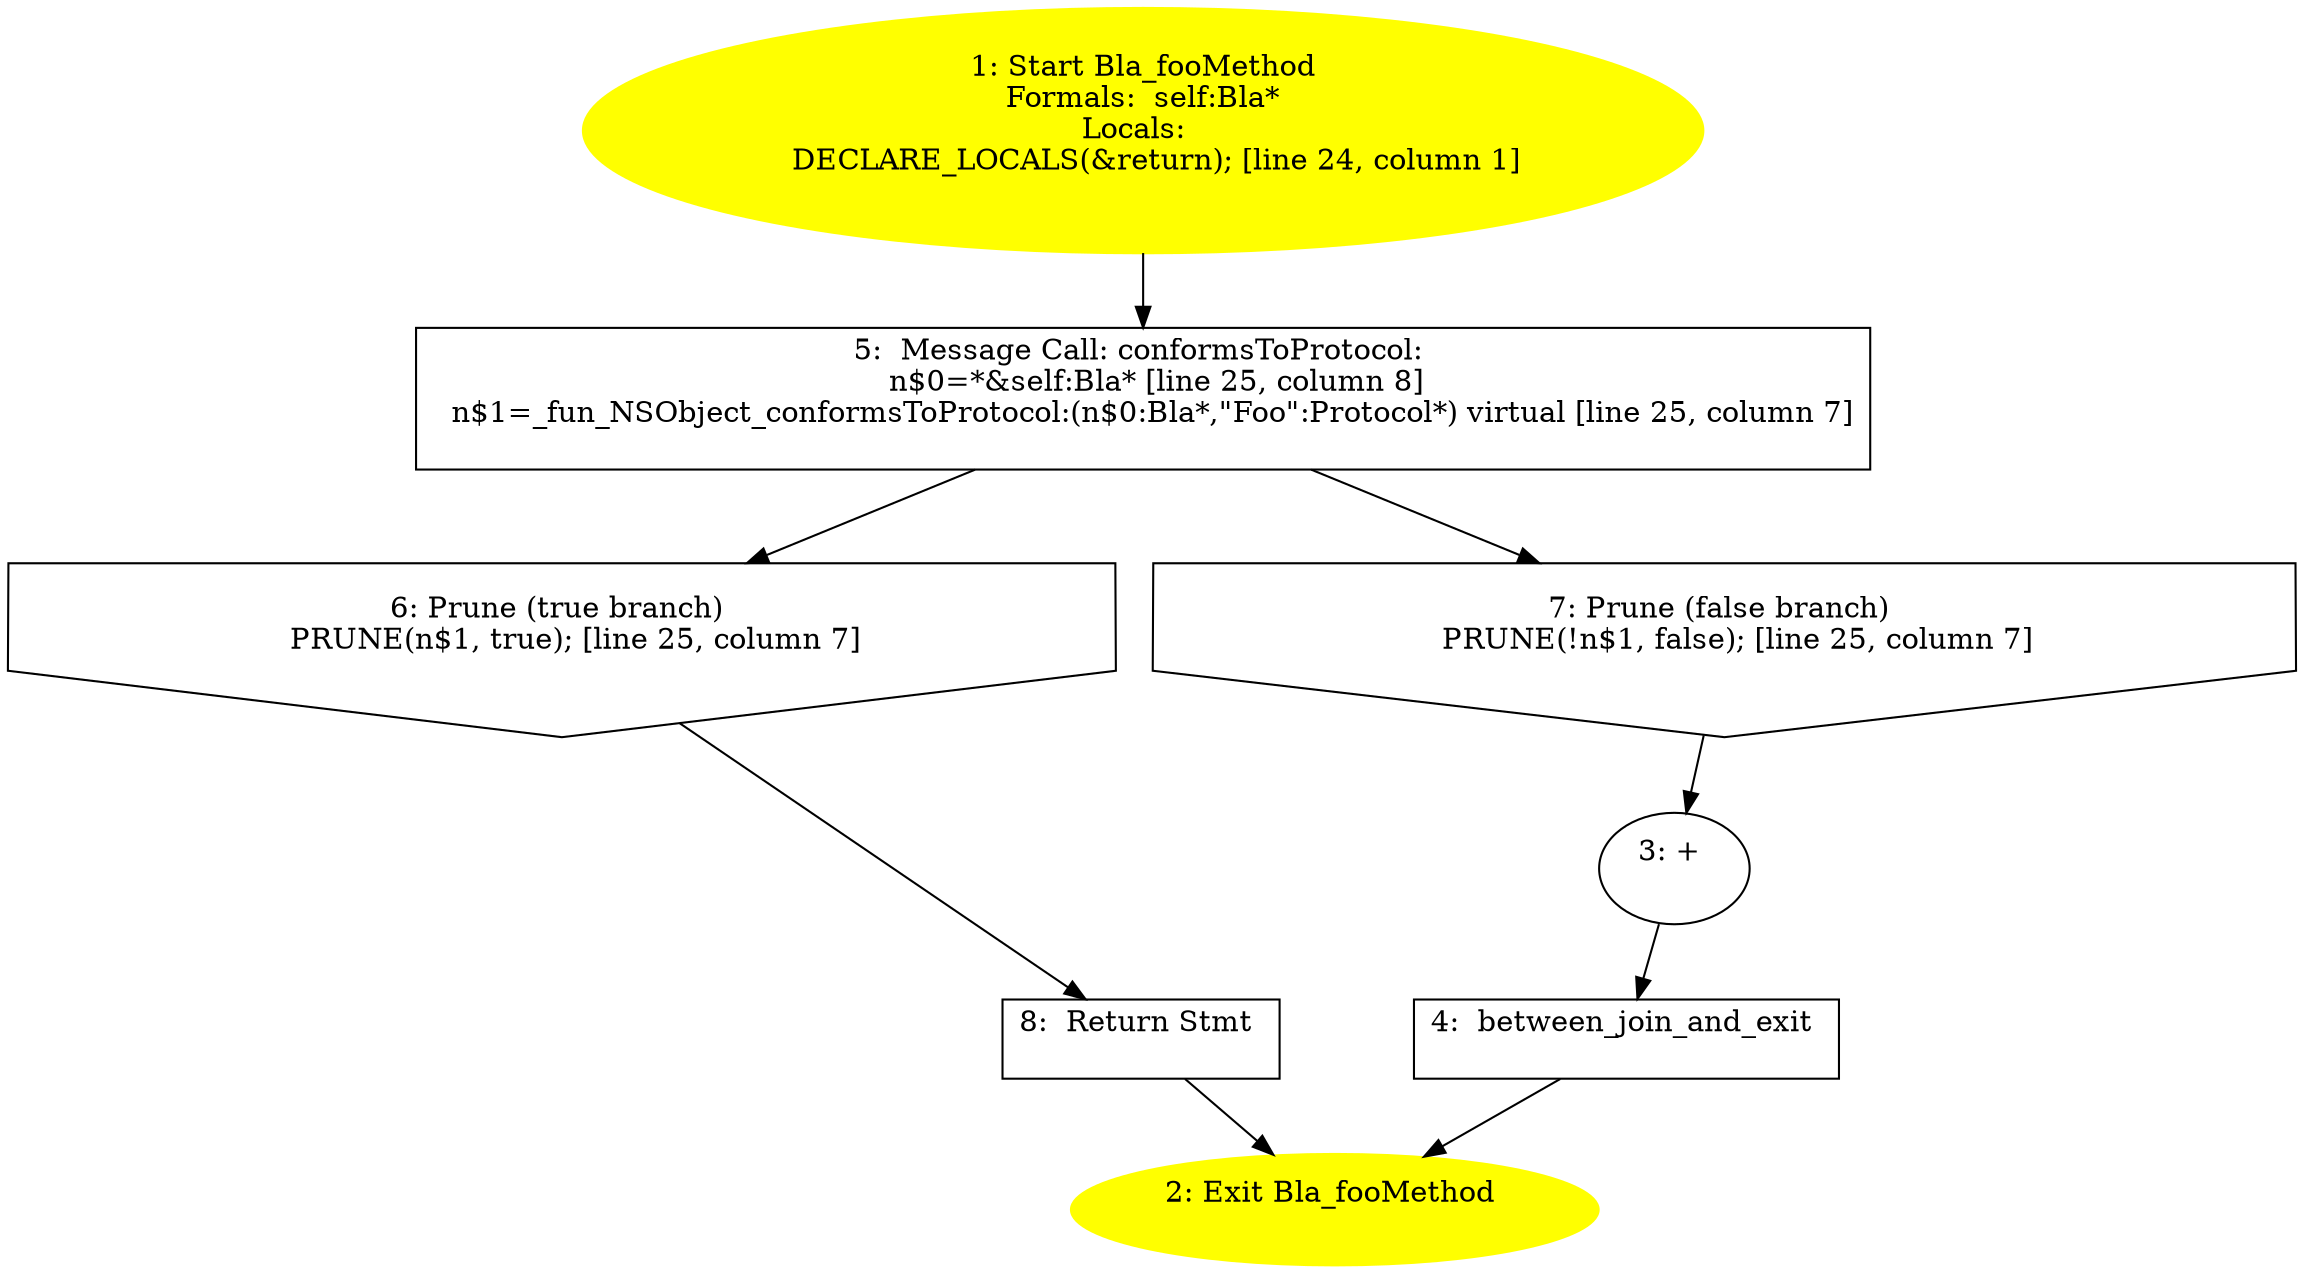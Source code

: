/* @generated */
digraph cfg {
"fooMethod#Bla#instance.d982e99c073f2d30dc24c41bb29add6a_1" [label="1: Start Bla_fooMethod\nFormals:  self:Bla*\nLocals:  \n   DECLARE_LOCALS(&return); [line 24, column 1]\n " color=yellow style=filled]
	

	 "fooMethod#Bla#instance.d982e99c073f2d30dc24c41bb29add6a_1" -> "fooMethod#Bla#instance.d982e99c073f2d30dc24c41bb29add6a_5" ;
"fooMethod#Bla#instance.d982e99c073f2d30dc24c41bb29add6a_2" [label="2: Exit Bla_fooMethod \n  " color=yellow style=filled]
	

"fooMethod#Bla#instance.d982e99c073f2d30dc24c41bb29add6a_3" [label="3: + \n  " ]
	

	 "fooMethod#Bla#instance.d982e99c073f2d30dc24c41bb29add6a_3" -> "fooMethod#Bla#instance.d982e99c073f2d30dc24c41bb29add6a_4" ;
"fooMethod#Bla#instance.d982e99c073f2d30dc24c41bb29add6a_4" [label="4:  between_join_and_exit \n  " shape="box"]
	

	 "fooMethod#Bla#instance.d982e99c073f2d30dc24c41bb29add6a_4" -> "fooMethod#Bla#instance.d982e99c073f2d30dc24c41bb29add6a_2" ;
"fooMethod#Bla#instance.d982e99c073f2d30dc24c41bb29add6a_5" [label="5:  Message Call: conformsToProtocol: \n   n$0=*&self:Bla* [line 25, column 8]\n  n$1=_fun_NSObject_conformsToProtocol:(n$0:Bla*,\"Foo\":Protocol*) virtual [line 25, column 7]\n " shape="box"]
	

	 "fooMethod#Bla#instance.d982e99c073f2d30dc24c41bb29add6a_5" -> "fooMethod#Bla#instance.d982e99c073f2d30dc24c41bb29add6a_6" ;
	 "fooMethod#Bla#instance.d982e99c073f2d30dc24c41bb29add6a_5" -> "fooMethod#Bla#instance.d982e99c073f2d30dc24c41bb29add6a_7" ;
"fooMethod#Bla#instance.d982e99c073f2d30dc24c41bb29add6a_6" [label="6: Prune (true branch) \n   PRUNE(n$1, true); [line 25, column 7]\n " shape="invhouse"]
	

	 "fooMethod#Bla#instance.d982e99c073f2d30dc24c41bb29add6a_6" -> "fooMethod#Bla#instance.d982e99c073f2d30dc24c41bb29add6a_8" ;
"fooMethod#Bla#instance.d982e99c073f2d30dc24c41bb29add6a_7" [label="7: Prune (false branch) \n   PRUNE(!n$1, false); [line 25, column 7]\n " shape="invhouse"]
	

	 "fooMethod#Bla#instance.d982e99c073f2d30dc24c41bb29add6a_7" -> "fooMethod#Bla#instance.d982e99c073f2d30dc24c41bb29add6a_3" ;
"fooMethod#Bla#instance.d982e99c073f2d30dc24c41bb29add6a_8" [label="8:  Return Stmt \n  " shape="box"]
	

	 "fooMethod#Bla#instance.d982e99c073f2d30dc24c41bb29add6a_8" -> "fooMethod#Bla#instance.d982e99c073f2d30dc24c41bb29add6a_2" ;
}
